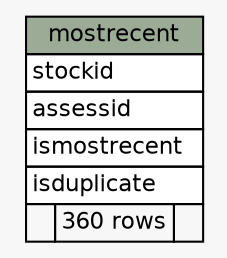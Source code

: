 // dot 2.28.0 on Mac OS X 10.6.8
// SchemaSpy rev 590
digraph "mostrecent" {
  graph [
    rankdir="RL"
    bgcolor="#f7f7f7"
    nodesep="0.18"
    ranksep="0.46"
    fontname="Helvetica"
    fontsize="11"
  ];
  node [
    fontname="Helvetica"
    fontsize="11"
    shape="plaintext"
  ];
  edge [
    arrowsize="0.8"
  ];
  "mostrecent" [
    label=<
    <TABLE BORDER="0" CELLBORDER="1" CELLSPACING="0" BGCOLOR="#ffffff">
      <TR><TD COLSPAN="3" BGCOLOR="#9bab96" ALIGN="CENTER">mostrecent</TD></TR>
      <TR><TD PORT="stockid" COLSPAN="3" ALIGN="LEFT">stockid</TD></TR>
      <TR><TD PORT="assessid" COLSPAN="3" ALIGN="LEFT">assessid</TD></TR>
      <TR><TD PORT="ismostrecent" COLSPAN="3" ALIGN="LEFT">ismostrecent</TD></TR>
      <TR><TD PORT="isduplicate" COLSPAN="3" ALIGN="LEFT">isduplicate</TD></TR>
      <TR><TD ALIGN="LEFT" BGCOLOR="#f7f7f7">  </TD><TD ALIGN="RIGHT" BGCOLOR="#f7f7f7">360 rows</TD><TD ALIGN="RIGHT" BGCOLOR="#f7f7f7">  </TD></TR>
    </TABLE>>
    URL="tables/mostrecent.html"
    tooltip="mostrecent"
  ];
}
